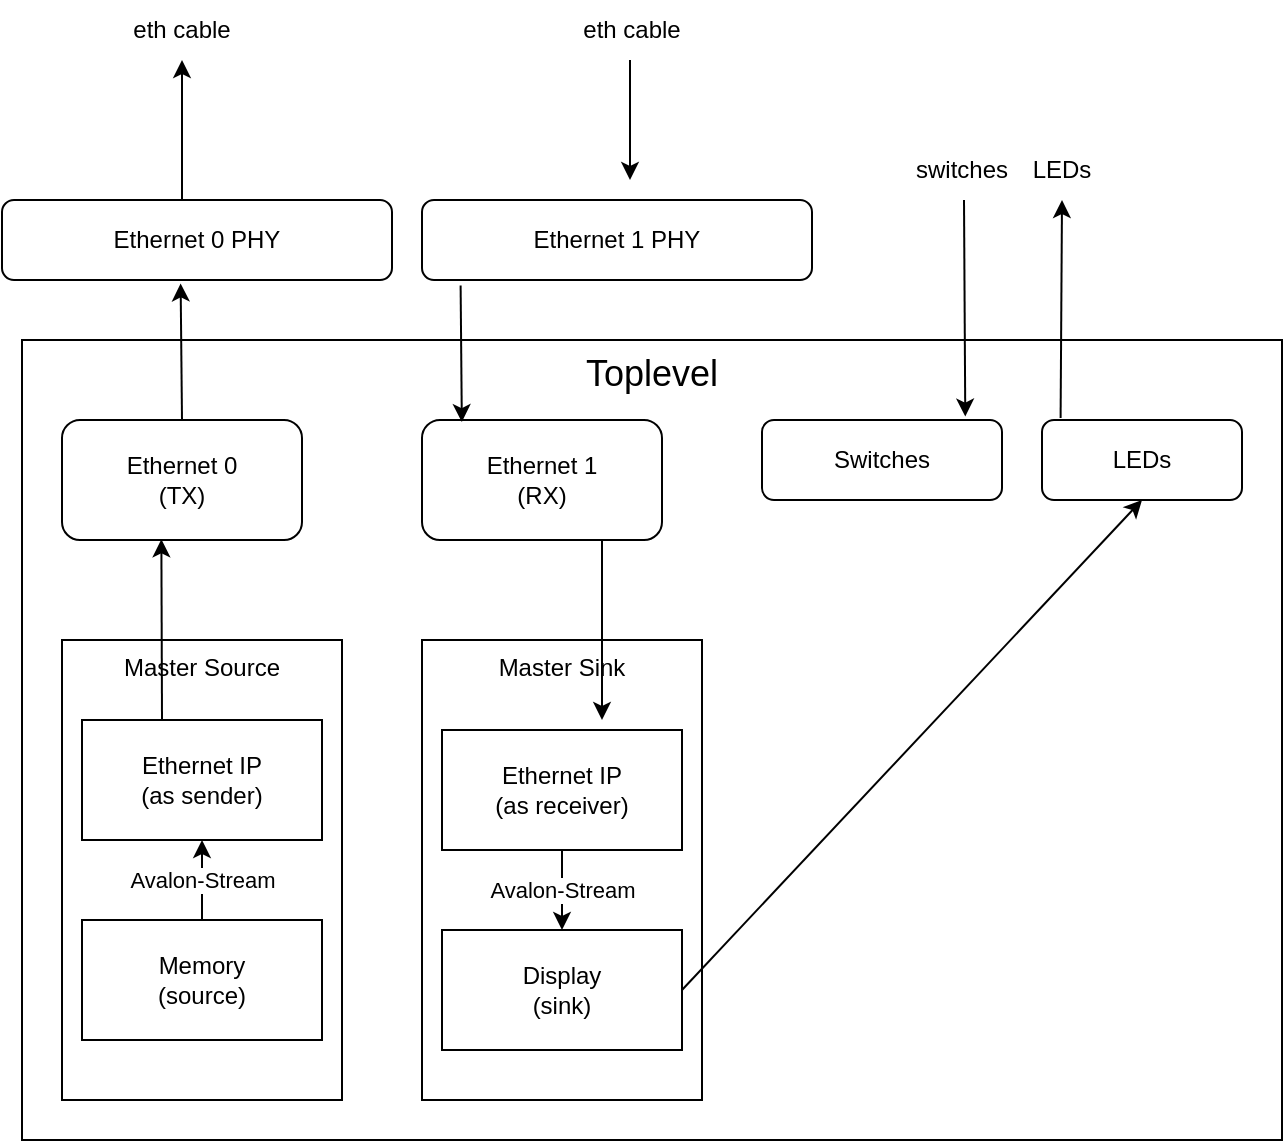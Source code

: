 <mxfile version="28.1.2" pages="2">
  <diagram name="Toplevel NiC" id="vOOct9xIPGuBxmofiT2S">
    <mxGraphModel dx="1213" dy="876" grid="1" gridSize="10" guides="1" tooltips="1" connect="1" arrows="1" fold="1" page="1" pageScale="1" pageWidth="850" pageHeight="1100" math="0" shadow="0">
      <root>
        <mxCell id="0" />
        <mxCell id="1" parent="0" />
        <mxCell id="vRNAxpzszKUW2M27jkV_-3" value="Toplevel" style="rounded=0;whiteSpace=wrap;html=1;align=center;horizontal=1;verticalAlign=top;fontSize=18;" parent="1" vertex="1">
          <mxGeometry x="120" y="260" width="630" height="400" as="geometry" />
        </mxCell>
        <mxCell id="vRNAxpzszKUW2M27jkV_-5" value="" style="endArrow=classic;html=1;rounded=0;entryX=0.847;entryY=-0.043;entryDx=0;entryDy=0;entryPerimeter=0;" parent="1" target="vRNAxpzszKUW2M27jkV_-34" edge="1">
          <mxGeometry width="50" height="50" relative="1" as="geometry">
            <mxPoint x="591" y="190" as="sourcePoint" />
            <mxPoint x="591" y="270" as="targetPoint" />
          </mxGeometry>
        </mxCell>
        <mxCell id="vRNAxpzszKUW2M27jkV_-6" value="" style="endArrow=classic;html=1;rounded=0;exitX=0.093;exitY=-0.026;exitDx=0;exitDy=0;exitPerimeter=0;" parent="1" source="vRNAxpzszKUW2M27jkV_-33" edge="1">
          <mxGeometry width="50" height="50" relative="1" as="geometry">
            <mxPoint x="640" y="270" as="sourcePoint" />
            <mxPoint x="640" y="190" as="targetPoint" />
          </mxGeometry>
        </mxCell>
        <mxCell id="vRNAxpzszKUW2M27jkV_-7" value="switches" style="text;html=1;align=center;verticalAlign=middle;whiteSpace=wrap;rounded=0;" parent="1" vertex="1">
          <mxGeometry x="560" y="160" width="60" height="30" as="geometry" />
        </mxCell>
        <mxCell id="vRNAxpzszKUW2M27jkV_-8" value="LEDs" style="text;html=1;align=center;verticalAlign=middle;whiteSpace=wrap;rounded=0;" parent="1" vertex="1">
          <mxGeometry x="610" y="160" width="60" height="30" as="geometry" />
        </mxCell>
        <mxCell id="vRNAxpzszKUW2M27jkV_-25" value="eth cable" style="text;html=1;align=center;verticalAlign=middle;whiteSpace=wrap;rounded=0;" parent="1" vertex="1">
          <mxGeometry x="170" y="90" width="60" height="30" as="geometry" />
        </mxCell>
        <mxCell id="vRNAxpzszKUW2M27jkV_-26" value="eth cable" style="text;html=1;align=center;verticalAlign=middle;whiteSpace=wrap;rounded=0;" parent="1" vertex="1">
          <mxGeometry x="395" y="90" width="60" height="30" as="geometry" />
        </mxCell>
        <mxCell id="vRNAxpzszKUW2M27jkV_-31" value="Ethernet 0 PHY" style="rounded=1;whiteSpace=wrap;html=1;" parent="1" vertex="1">
          <mxGeometry x="110" y="190" width="195" height="40" as="geometry" />
        </mxCell>
        <mxCell id="vRNAxpzszKUW2M27jkV_-33" value="LEDs" style="rounded=1;whiteSpace=wrap;html=1;" parent="1" vertex="1">
          <mxGeometry x="630" y="300" width="100" height="40" as="geometry" />
        </mxCell>
        <mxCell id="vRNAxpzszKUW2M27jkV_-34" value="Switches" style="rounded=1;whiteSpace=wrap;html=1;" parent="1" vertex="1">
          <mxGeometry x="490" y="300" width="120" height="40" as="geometry" />
        </mxCell>
        <mxCell id="vRNAxpzszKUW2M27jkV_-35" value="" style="group" parent="1" vertex="1" connectable="0">
          <mxGeometry x="140" y="410" width="190" height="230" as="geometry" />
        </mxCell>
        <mxCell id="vRNAxpzszKUW2M27jkV_-29" value="Master Source" style="rounded=0;whiteSpace=wrap;html=1;align=center;verticalAlign=top;" parent="vRNAxpzszKUW2M27jkV_-35" vertex="1">
          <mxGeometry width="140" height="230" as="geometry" />
        </mxCell>
        <mxCell id="vRNAxpzszKUW2M27jkV_-17" value="Memory&lt;div&gt;(source)&lt;/div&gt;" style="rounded=0;whiteSpace=wrap;html=1;" parent="vRNAxpzszKUW2M27jkV_-35" vertex="1">
          <mxGeometry x="10" y="140" width="120" height="60" as="geometry" />
        </mxCell>
        <mxCell id="vRNAxpzszKUW2M27jkV_-21" value="Ethernet IP&lt;div&gt;(as sender&lt;span style=&quot;background-color: initial;&quot;&gt;)&lt;/span&gt;&lt;/div&gt;" style="rounded=0;whiteSpace=wrap;html=1;" parent="vRNAxpzszKUW2M27jkV_-35" vertex="1">
          <mxGeometry x="10" y="40" width="120" height="60" as="geometry" />
        </mxCell>
        <mxCell id="vRNAxpzszKUW2M27jkV_-30" value="Avalon-Stream" style="endArrow=classic;html=1;rounded=0;entryX=0.5;entryY=1;entryDx=0;entryDy=0;" parent="vRNAxpzszKUW2M27jkV_-35" target="vRNAxpzszKUW2M27jkV_-21" edge="1">
          <mxGeometry width="50" height="50" relative="1" as="geometry">
            <mxPoint x="70" y="140" as="sourcePoint" />
            <mxPoint x="120" y="90" as="targetPoint" />
          </mxGeometry>
        </mxCell>
        <mxCell id="vRNAxpzszKUW2M27jkV_-44" value="" style="group" parent="1" vertex="1" connectable="0">
          <mxGeometry x="320" y="410" width="140" height="230" as="geometry" />
        </mxCell>
        <mxCell id="vRNAxpzszKUW2M27jkV_-41" value="Master Sink" style="rounded=0;whiteSpace=wrap;html=1;verticalAlign=top;" parent="vRNAxpzszKUW2M27jkV_-44" vertex="1">
          <mxGeometry width="140" height="230" as="geometry" />
        </mxCell>
        <mxCell id="vRNAxpzszKUW2M27jkV_-1" value="Ethernet IP&lt;div&gt;(as receiver)&lt;/div&gt;" style="rounded=0;whiteSpace=wrap;html=1;" parent="vRNAxpzszKUW2M27jkV_-44" vertex="1">
          <mxGeometry x="10" y="45" width="120" height="60" as="geometry" />
        </mxCell>
        <mxCell id="vRNAxpzszKUW2M27jkV_-2" value="Display&lt;div&gt;(sink)&lt;/div&gt;" style="rounded=0;whiteSpace=wrap;html=1;" parent="vRNAxpzszKUW2M27jkV_-44" vertex="1">
          <mxGeometry x="10" y="145" width="120" height="60" as="geometry" />
        </mxCell>
        <mxCell id="vRNAxpzszKUW2M27jkV_-43" value="Avalon-Stream" style="endArrow=classic;html=1;rounded=0;exitX=0.5;exitY=1;exitDx=0;exitDy=0;entryX=0.5;entryY=0;entryDx=0;entryDy=0;" parent="vRNAxpzszKUW2M27jkV_-44" source="vRNAxpzszKUW2M27jkV_-1" target="vRNAxpzszKUW2M27jkV_-2" edge="1">
          <mxGeometry width="50" height="50" relative="1" as="geometry">
            <mxPoint x="70" y="125" as="sourcePoint" />
            <mxPoint x="120" y="75" as="targetPoint" />
          </mxGeometry>
        </mxCell>
        <mxCell id="vRNAxpzszKUW2M27jkV_-45" value="Ethernet 0&lt;div&gt;(TX)&lt;/div&gt;" style="rounded=1;whiteSpace=wrap;html=1;" parent="1" vertex="1">
          <mxGeometry x="140" y="300" width="120" height="60" as="geometry" />
        </mxCell>
        <mxCell id="vRNAxpzszKUW2M27jkV_-46" value="Ethernet 1&lt;div&gt;(RX)&lt;/div&gt;" style="rounded=1;whiteSpace=wrap;html=1;" parent="1" vertex="1">
          <mxGeometry x="320" y="300" width="120" height="60" as="geometry" />
        </mxCell>
        <mxCell id="vRNAxpzszKUW2M27jkV_-49" value="" style="endArrow=classic;html=1;rounded=0;entryX=0.458;entryY=1.043;entryDx=0;entryDy=0;entryPerimeter=0;" parent="1" target="vRNAxpzszKUW2M27jkV_-31" edge="1">
          <mxGeometry width="50" height="50" relative="1" as="geometry">
            <mxPoint x="200" y="300" as="sourcePoint" />
            <mxPoint x="250" y="250" as="targetPoint" />
          </mxGeometry>
        </mxCell>
        <mxCell id="vRNAxpzszKUW2M27jkV_-50" value="Ethernet 1 PHY" style="rounded=1;whiteSpace=wrap;html=1;" parent="1" vertex="1">
          <mxGeometry x="320" y="190" width="195" height="40" as="geometry" />
        </mxCell>
        <mxCell id="vRNAxpzszKUW2M27jkV_-51" value="" style="endArrow=classic;html=1;rounded=0;exitX=0.099;exitY=1.069;exitDx=0;exitDy=0;exitPerimeter=0;entryX=0.166;entryY=0.017;entryDx=0;entryDy=0;entryPerimeter=0;" parent="1" source="vRNAxpzszKUW2M27jkV_-50" target="vRNAxpzszKUW2M27jkV_-46" edge="1">
          <mxGeometry width="50" height="50" relative="1" as="geometry">
            <mxPoint x="340" y="250" as="sourcePoint" />
            <mxPoint x="390" y="200" as="targetPoint" />
          </mxGeometry>
        </mxCell>
        <mxCell id="vRNAxpzszKUW2M27jkV_-55" value="" style="endArrow=classic;html=1;rounded=0;" parent="1" edge="1">
          <mxGeometry width="50" height="50" relative="1" as="geometry">
            <mxPoint x="410" y="360" as="sourcePoint" />
            <mxPoint x="410" y="450" as="targetPoint" />
          </mxGeometry>
        </mxCell>
        <mxCell id="vRNAxpzszKUW2M27jkV_-56" value="" style="endArrow=classic;html=1;rounded=0;entryX=0.414;entryY=0.994;entryDx=0;entryDy=0;entryPerimeter=0;" parent="1" target="vRNAxpzszKUW2M27jkV_-45" edge="1">
          <mxGeometry width="50" height="50" relative="1" as="geometry">
            <mxPoint x="190" y="450" as="sourcePoint" />
            <mxPoint x="240" y="400" as="targetPoint" />
          </mxGeometry>
        </mxCell>
        <mxCell id="vRNAxpzszKUW2M27jkV_-57" value="" style="endArrow=classic;html=1;rounded=0;" parent="1" edge="1">
          <mxGeometry width="50" height="50" relative="1" as="geometry">
            <mxPoint x="424" y="120" as="sourcePoint" />
            <mxPoint x="424" y="180" as="targetPoint" />
          </mxGeometry>
        </mxCell>
        <mxCell id="vRNAxpzszKUW2M27jkV_-59" value="" style="endArrow=classic;html=1;rounded=0;" parent="1" edge="1">
          <mxGeometry width="50" height="50" relative="1" as="geometry">
            <mxPoint x="200" y="190" as="sourcePoint" />
            <mxPoint x="200" y="120" as="targetPoint" />
          </mxGeometry>
        </mxCell>
        <mxCell id="vRNAxpzszKUW2M27jkV_-60" value="" style="endArrow=classic;html=1;rounded=0;exitX=1;exitY=0.5;exitDx=0;exitDy=0;entryX=0.5;entryY=1;entryDx=0;entryDy=0;" parent="1" source="vRNAxpzszKUW2M27jkV_-2" target="vRNAxpzszKUW2M27jkV_-33" edge="1">
          <mxGeometry width="50" height="50" relative="1" as="geometry">
            <mxPoint x="490" y="590" as="sourcePoint" />
            <mxPoint x="540" y="540" as="targetPoint" />
          </mxGeometry>
        </mxCell>
      </root>
    </mxGraphModel>
  </diagram>
  <diagram id="9h31mUiO9R6k8AloF_vg" name="Master Source">
    <mxGraphModel dx="578" dy="417" grid="1" gridSize="10" guides="1" tooltips="1" connect="1" arrows="1" fold="1" page="1" pageScale="1" pageWidth="850" pageHeight="1100" math="0" shadow="0">
      <root>
        <mxCell id="0" />
        <mxCell id="1" parent="0" />
        <mxCell id="40ldGPPlB2MlyZYiozQ7-1" value="Master Source" style="rounded=0;whiteSpace=wrap;html=1;" vertex="1" parent="1">
          <mxGeometry x="370" y="300" width="120" height="60" as="geometry" />
        </mxCell>
        <mxCell id="40ldGPPlB2MlyZYiozQ7-2" value="TSE IP" style="rounded=0;whiteSpace=wrap;html=1;" vertex="1" parent="1">
          <mxGeometry x="570" y="320" width="90" height="130" as="geometry" />
        </mxCell>
        <mxCell id="40ldGPPlB2MlyZYiozQ7-5" value="Controller" style="rounded=0;whiteSpace=wrap;html=1;" vertex="1" parent="1">
          <mxGeometry x="370" y="460" width="120" height="60" as="geometry" />
        </mxCell>
        <mxCell id="40ldGPPlB2MlyZYiozQ7-6" value="" style="endArrow=classic;startArrow=classic;html=1;rounded=0;entryX=-0.019;entryY=0.073;entryDx=0;entryDy=0;entryPerimeter=0;" edge="1" parent="1" target="40ldGPPlB2MlyZYiozQ7-2">
          <mxGeometry width="50" height="50" relative="1" as="geometry">
            <mxPoint x="490" y="330" as="sourcePoint" />
            <mxPoint x="550" y="330" as="targetPoint" />
          </mxGeometry>
        </mxCell>
        <mxCell id="40ldGPPlB2MlyZYiozQ7-7" value="" style="endArrow=classic;html=1;rounded=0;entryX=0.166;entryY=0.987;entryDx=0;entryDy=0;entryPerimeter=0;" edge="1" parent="1" target="40ldGPPlB2MlyZYiozQ7-1">
          <mxGeometry width="50" height="50" relative="1" as="geometry">
            <mxPoint x="390" y="460" as="sourcePoint" />
            <mxPoint x="440" y="410" as="targetPoint" />
          </mxGeometry>
        </mxCell>
        <mxCell id="40ldGPPlB2MlyZYiozQ7-9" value="" style="endArrow=classic;html=1;rounded=0;entryX=-0.001;entryY=0.79;entryDx=0;entryDy=0;entryPerimeter=0;" edge="1" parent="1" target="40ldGPPlB2MlyZYiozQ7-2">
          <mxGeometry width="50" height="50" relative="1" as="geometry">
            <mxPoint x="480" y="460" as="sourcePoint" />
            <mxPoint x="530" y="410" as="targetPoint" />
          </mxGeometry>
        </mxCell>
        <mxCell id="40ldGPPlB2MlyZYiozQ7-12" style="edgeStyle=orthogonalEdgeStyle;rounded=0;orthogonalLoop=1;jettySize=auto;html=1;entryX=0;entryY=0.5;entryDx=0;entryDy=0;" edge="1" parent="1" source="40ldGPPlB2MlyZYiozQ7-10" target="40ldGPPlB2MlyZYiozQ7-5">
          <mxGeometry relative="1" as="geometry" />
        </mxCell>
        <mxCell id="40ldGPPlB2MlyZYiozQ7-10" value="ckdiv&lt;div&gt;1 second&lt;/div&gt;" style="rounded=0;whiteSpace=wrap;html=1;" vertex="1" parent="1">
          <mxGeometry x="210" y="460" width="120" height="60" as="geometry" />
        </mxCell>
      </root>
    </mxGraphModel>
  </diagram>
</mxfile>
